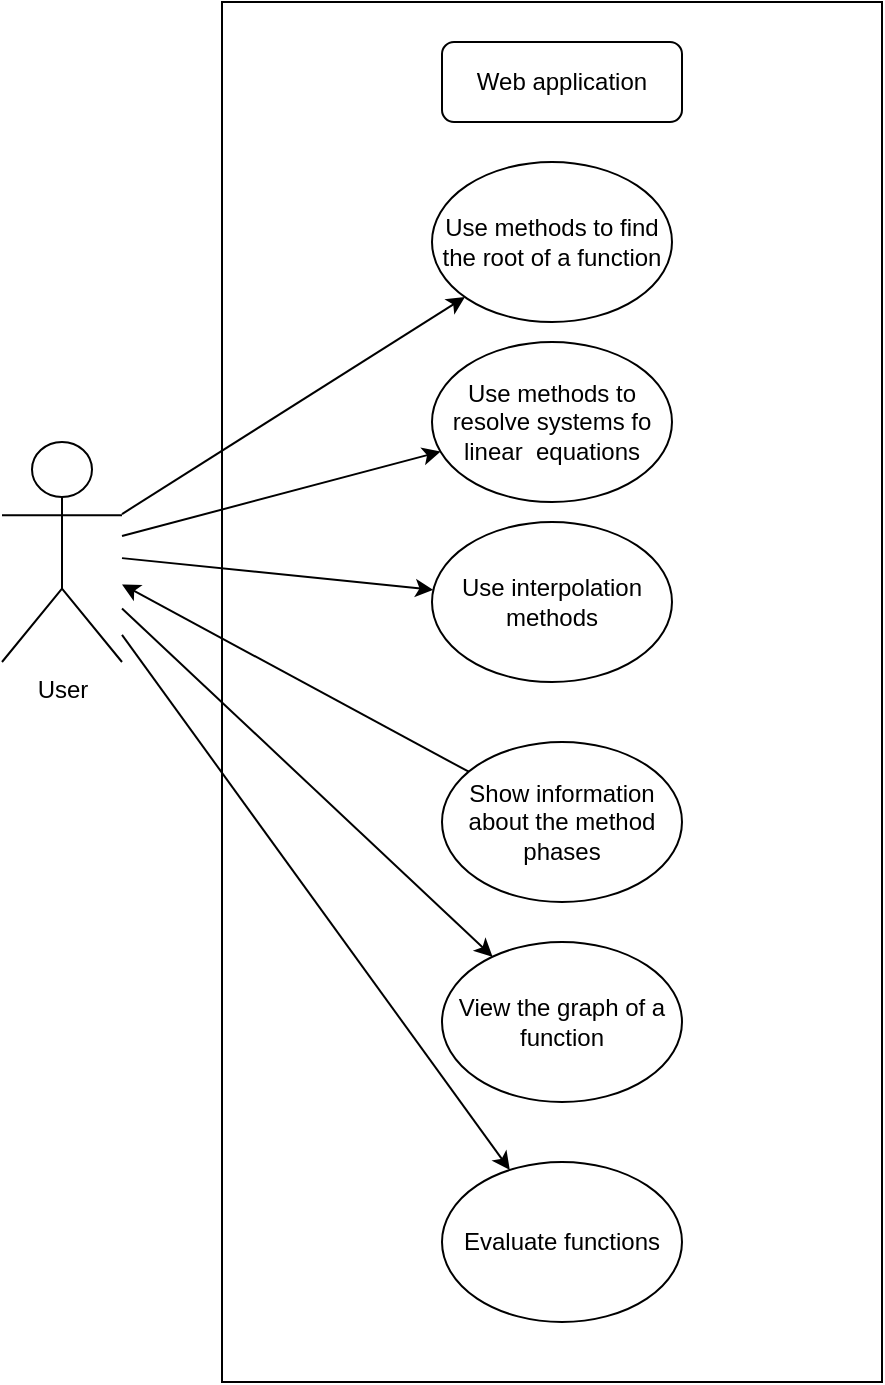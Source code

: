 <mxfile version="15.8.3"><diagram id="z5NBW9XgK_isdUR7i-LZ" name="Page-1"><mxGraphModel dx="1422" dy="1855" grid="1" gridSize="10" guides="1" tooltips="1" connect="1" arrows="1" fold="1" page="1" pageScale="1" pageWidth="850" pageHeight="1100" math="0" shadow="0"><root><mxCell id="0"/><mxCell id="1" parent="0"/><mxCell id="c4CK4YT4UnYxkM03LY4G-8" style="edgeStyle=orthogonalEdgeStyle;rounded=0;orthogonalLoop=1;jettySize=auto;html=1;jumpStyle=none;strokeColor=none;" edge="1" parent="1" source="c4CK4YT4UnYxkM03LY4G-1" target="c4CK4YT4UnYxkM03LY4G-4"><mxGeometry relative="1" as="geometry"/></mxCell><mxCell id="c4CK4YT4UnYxkM03LY4G-1" value="&lt;div&gt;User&lt;/div&gt;" style="shape=umlActor;verticalLabelPosition=bottom;verticalAlign=top;html=1;" vertex="1" parent="1"><mxGeometry x="100" y="160" width="60" height="110" as="geometry"/></mxCell><mxCell id="c4CK4YT4UnYxkM03LY4G-2" value="" style="rounded=0;whiteSpace=wrap;html=1;" vertex="1" parent="1"><mxGeometry x="210" y="-60" width="330" height="690" as="geometry"/></mxCell><mxCell id="c4CK4YT4UnYxkM03LY4G-3" value="Web application" style="rounded=1;whiteSpace=wrap;html=1;" vertex="1" parent="1"><mxGeometry x="320" y="-40" width="120" height="40" as="geometry"/></mxCell><mxCell id="c4CK4YT4UnYxkM03LY4G-4" value="Use methods to find the root of a function" style="ellipse;whiteSpace=wrap;html=1;" vertex="1" parent="1"><mxGeometry x="315" y="20" width="120" height="80" as="geometry"/></mxCell><mxCell id="c4CK4YT4UnYxkM03LY4G-5" value="Use methods to resolve systems fo linear&amp;nbsp; equations" style="ellipse;whiteSpace=wrap;html=1;" vertex="1" parent="1"><mxGeometry x="315" y="110" width="120" height="80" as="geometry"/></mxCell><mxCell id="c4CK4YT4UnYxkM03LY4G-6" value="Use interpolation methods" style="ellipse;whiteSpace=wrap;html=1;" vertex="1" parent="1"><mxGeometry x="315" y="200" width="120" height="80" as="geometry"/></mxCell><mxCell id="c4CK4YT4UnYxkM03LY4G-14" value="" style="endArrow=classic;html=1;rounded=0;strokeColor=default;jumpStyle=none;" edge="1" parent="1" source="c4CK4YT4UnYxkM03LY4G-1" target="c4CK4YT4UnYxkM03LY4G-4"><mxGeometry width="50" height="50" relative="1" as="geometry"><mxPoint x="400" y="180" as="sourcePoint"/><mxPoint x="450" y="130" as="targetPoint"/></mxGeometry></mxCell><mxCell id="c4CK4YT4UnYxkM03LY4G-15" value="" style="endArrow=classic;html=1;rounded=0;strokeColor=default;jumpStyle=none;" edge="1" parent="1" source="c4CK4YT4UnYxkM03LY4G-1" target="c4CK4YT4UnYxkM03LY4G-5"><mxGeometry width="50" height="50" relative="1" as="geometry"><mxPoint x="400" y="180" as="sourcePoint"/><mxPoint x="450" y="130" as="targetPoint"/></mxGeometry></mxCell><mxCell id="c4CK4YT4UnYxkM03LY4G-16" value="" style="endArrow=classic;html=1;rounded=0;strokeColor=default;jumpStyle=none;" edge="1" parent="1" source="c4CK4YT4UnYxkM03LY4G-1" target="c4CK4YT4UnYxkM03LY4G-6"><mxGeometry width="50" height="50" relative="1" as="geometry"><mxPoint x="400" y="180" as="sourcePoint"/><mxPoint x="450" y="130" as="targetPoint"/></mxGeometry></mxCell><mxCell id="c4CK4YT4UnYxkM03LY4G-17" value="Show information about the method phases" style="ellipse;whiteSpace=wrap;html=1;" vertex="1" parent="1"><mxGeometry x="320" y="310" width="120" height="80" as="geometry"/></mxCell><mxCell id="c4CK4YT4UnYxkM03LY4G-18" value="" style="endArrow=classic;html=1;rounded=0;strokeColor=default;jumpStyle=none;" edge="1" parent="1" source="c4CK4YT4UnYxkM03LY4G-17" target="c4CK4YT4UnYxkM03LY4G-1"><mxGeometry width="50" height="50" relative="1" as="geometry"><mxPoint x="400" y="120" as="sourcePoint"/><mxPoint x="450" y="70" as="targetPoint"/></mxGeometry></mxCell><mxCell id="c4CK4YT4UnYxkM03LY4G-20" value="View the graph of a function" style="ellipse;whiteSpace=wrap;html=1;" vertex="1" parent="1"><mxGeometry x="320" y="410" width="120" height="80" as="geometry"/></mxCell><mxCell id="c4CK4YT4UnYxkM03LY4G-21" value="" style="endArrow=classic;html=1;rounded=0;strokeColor=default;jumpStyle=none;" edge="1" parent="1" source="c4CK4YT4UnYxkM03LY4G-1" target="c4CK4YT4UnYxkM03LY4G-20"><mxGeometry width="50" height="50" relative="1" as="geometry"><mxPoint x="400" y="240" as="sourcePoint"/><mxPoint x="450" y="190" as="targetPoint"/></mxGeometry></mxCell><mxCell id="c4CK4YT4UnYxkM03LY4G-22" value="Evaluate functions" style="ellipse;whiteSpace=wrap;html=1;" vertex="1" parent="1"><mxGeometry x="320" y="520" width="120" height="80" as="geometry"/></mxCell><mxCell id="c4CK4YT4UnYxkM03LY4G-23" value="" style="endArrow=classic;html=1;rounded=0;strokeColor=default;jumpStyle=none;" edge="1" parent="1" source="c4CK4YT4UnYxkM03LY4G-1" target="c4CK4YT4UnYxkM03LY4G-22"><mxGeometry width="50" height="50" relative="1" as="geometry"><mxPoint x="110" y="410" as="sourcePoint"/><mxPoint x="80" y="420" as="targetPoint"/></mxGeometry></mxCell></root></mxGraphModel></diagram></mxfile>